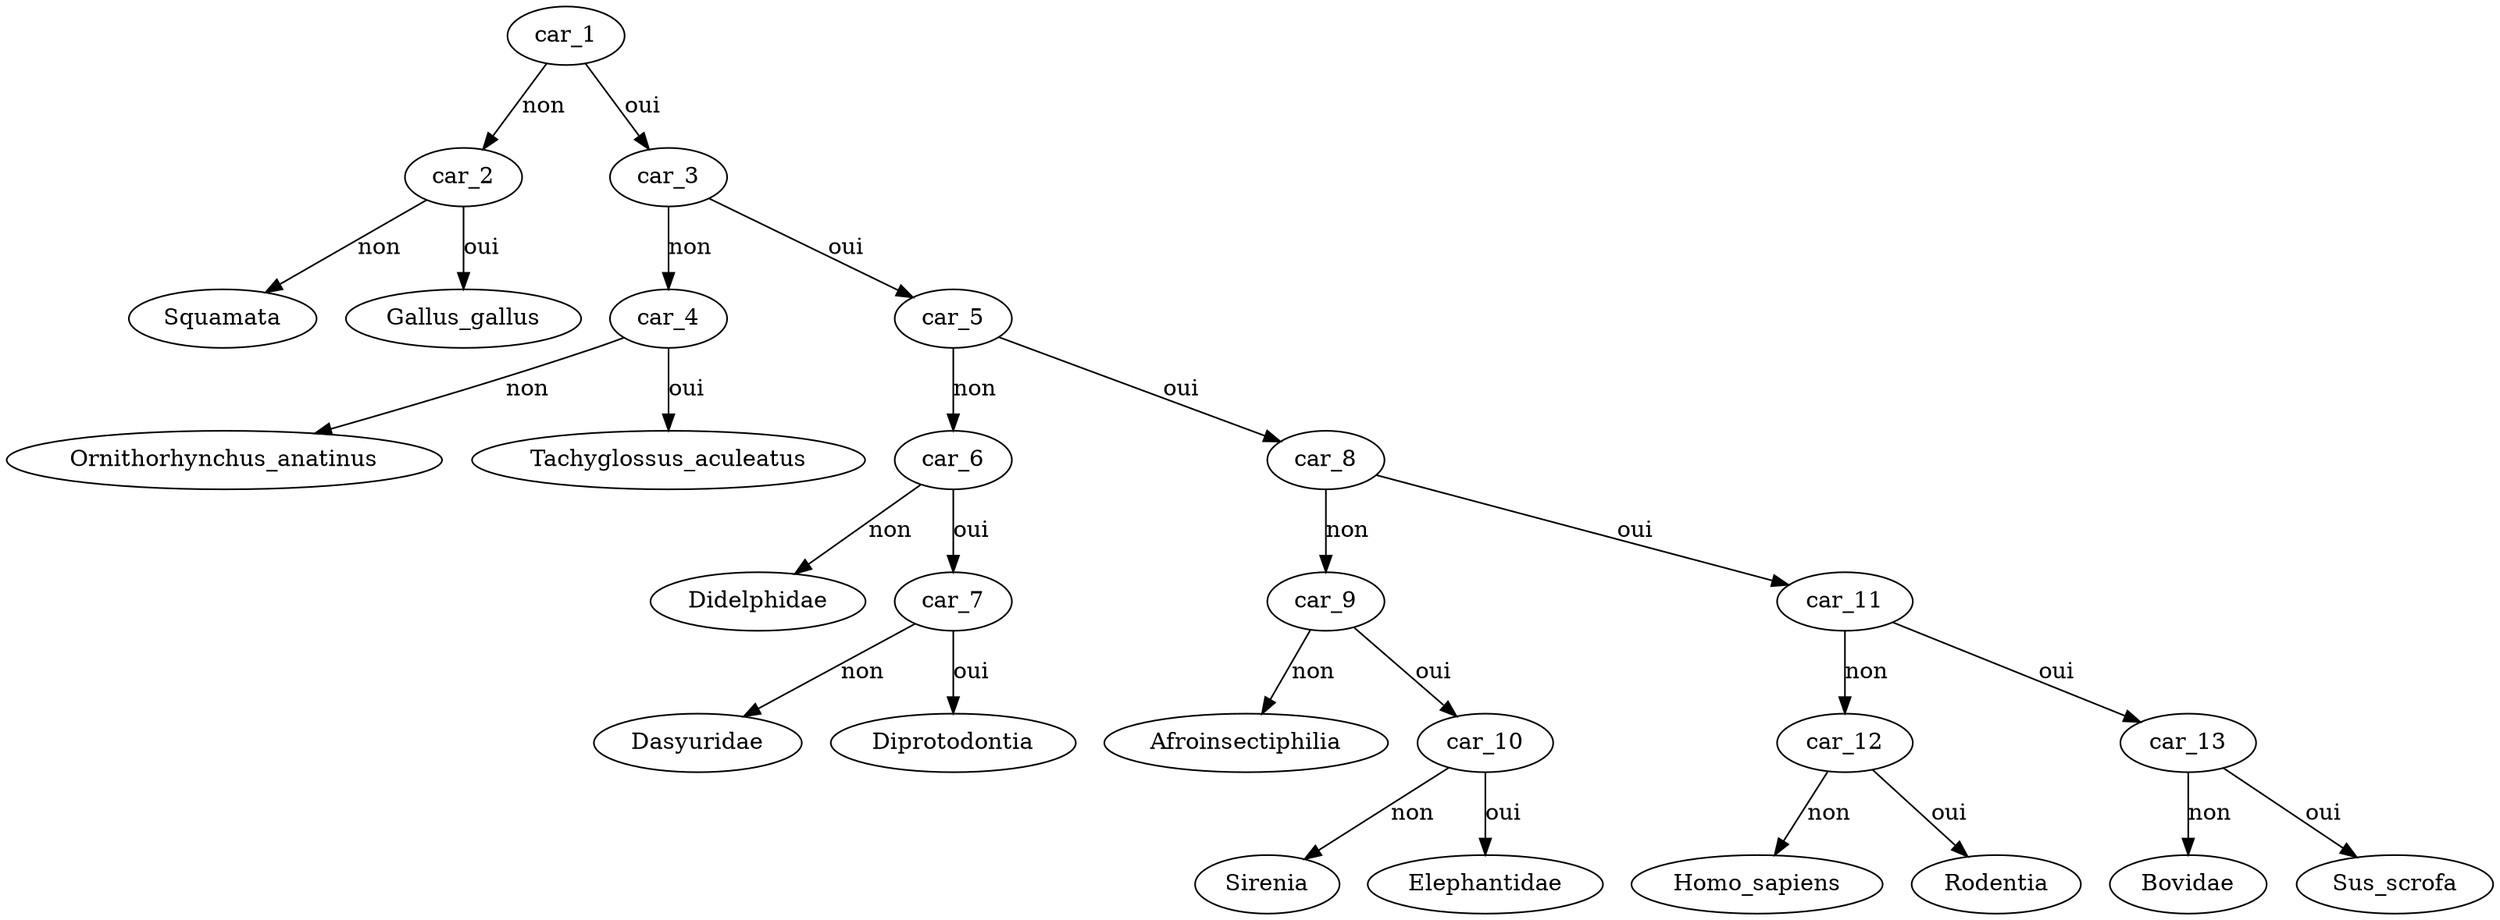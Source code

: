 digraph arbre {
    car_2 -> Squamata [label = "non"]
    car_2 -> Gallus_gallus [label = "oui"]
    car_1 -> car_2 [label = "non"]
    car_4 -> Ornithorhynchus_anatinus [label = "non"]
    car_4 -> Tachyglossus_aculeatus [label = "oui"]
    car_3 -> car_4 [label = "non"]
    car_6 -> Didelphidae [label = "non"]
    car_7 -> Dasyuridae [label = "non"]
    car_7 -> Diprotodontia [label = "oui"]
    car_6 -> car_7 [label = "oui"]
    car_5 -> car_6 [label = "non"]
    car_9 -> Afroinsectiphilia [label = "non"]
    car_10 -> Sirenia [label = "non"]
    car_10 -> Elephantidae [label = "oui"]
    car_9 -> car_10 [label = "oui"]
    car_8 -> car_9 [label = "non"]
    car_12 -> Homo_sapiens [label = "non"]
    car_12 -> Rodentia [label = "oui"]
    car_11 -> car_12 [label = "non"]
    car_13 -> Bovidae [label = "non"]
    car_13 -> Sus_scrofa [label = "oui"]
    car_11 -> car_13 [label = "oui"]
    car_8 -> car_11 [label = "oui"]
    car_5 -> car_8 [label = "oui"]
    car_3 -> car_5 [label = "oui"]
    car_1 -> car_3 [label = "oui"]
}
